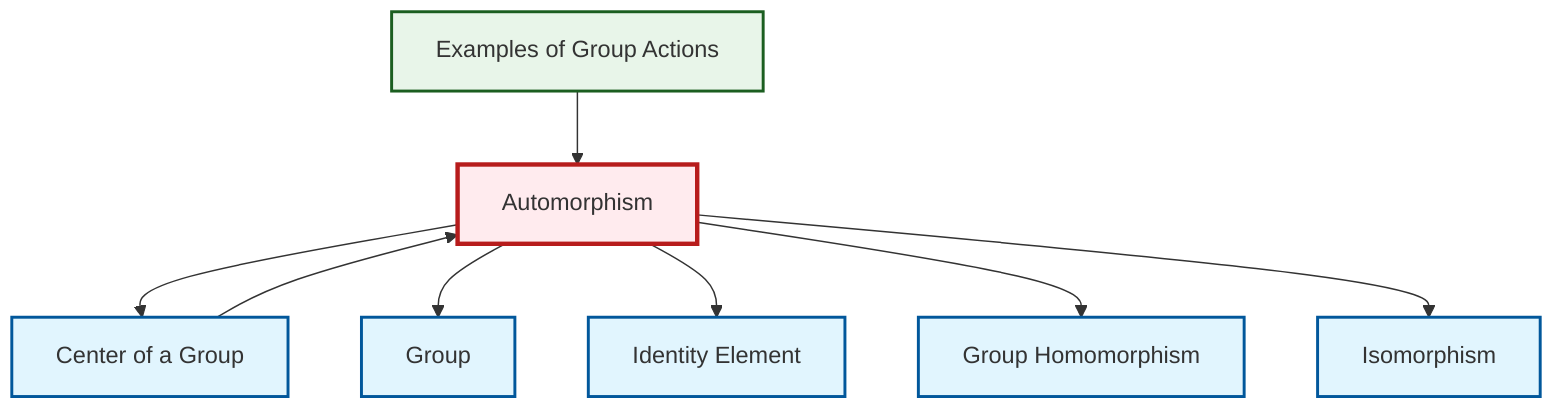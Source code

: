 graph TD
    classDef definition fill:#e1f5fe,stroke:#01579b,stroke-width:2px
    classDef theorem fill:#f3e5f5,stroke:#4a148c,stroke-width:2px
    classDef axiom fill:#fff3e0,stroke:#e65100,stroke-width:2px
    classDef example fill:#e8f5e9,stroke:#1b5e20,stroke-width:2px
    classDef current fill:#ffebee,stroke:#b71c1c,stroke-width:3px
    def-isomorphism["Isomorphism"]:::definition
    def-automorphism["Automorphism"]:::definition
    def-homomorphism["Group Homomorphism"]:::definition
    ex-group-action-examples["Examples of Group Actions"]:::example
    def-identity-element["Identity Element"]:::definition
    def-center-of-group["Center of a Group"]:::definition
    def-group["Group"]:::definition
    def-automorphism --> def-center-of-group
    def-automorphism --> def-group
    def-automorphism --> def-identity-element
    def-automorphism --> def-homomorphism
    def-center-of-group --> def-automorphism
    ex-group-action-examples --> def-automorphism
    def-automorphism --> def-isomorphism
    class def-automorphism current